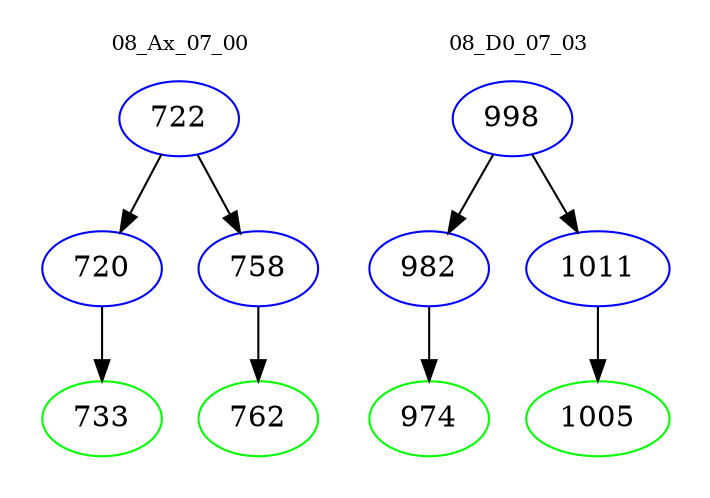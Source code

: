 digraph{
subgraph cluster_0 {
color = white
label = "08_Ax_07_00";
fontsize=10;
T0_722 [label="722", color="blue"]
T0_722 -> T0_720 [color="black"]
T0_720 [label="720", color="blue"]
T0_720 -> T0_733 [color="black"]
T0_733 [label="733", color="green"]
T0_722 -> T0_758 [color="black"]
T0_758 [label="758", color="blue"]
T0_758 -> T0_762 [color="black"]
T0_762 [label="762", color="green"]
}
subgraph cluster_1 {
color = white
label = "08_D0_07_03";
fontsize=10;
T1_998 [label="998", color="blue"]
T1_998 -> T1_982 [color="black"]
T1_982 [label="982", color="blue"]
T1_982 -> T1_974 [color="black"]
T1_974 [label="974", color="green"]
T1_998 -> T1_1011 [color="black"]
T1_1011 [label="1011", color="blue"]
T1_1011 -> T1_1005 [color="black"]
T1_1005 [label="1005", color="green"]
}
}
